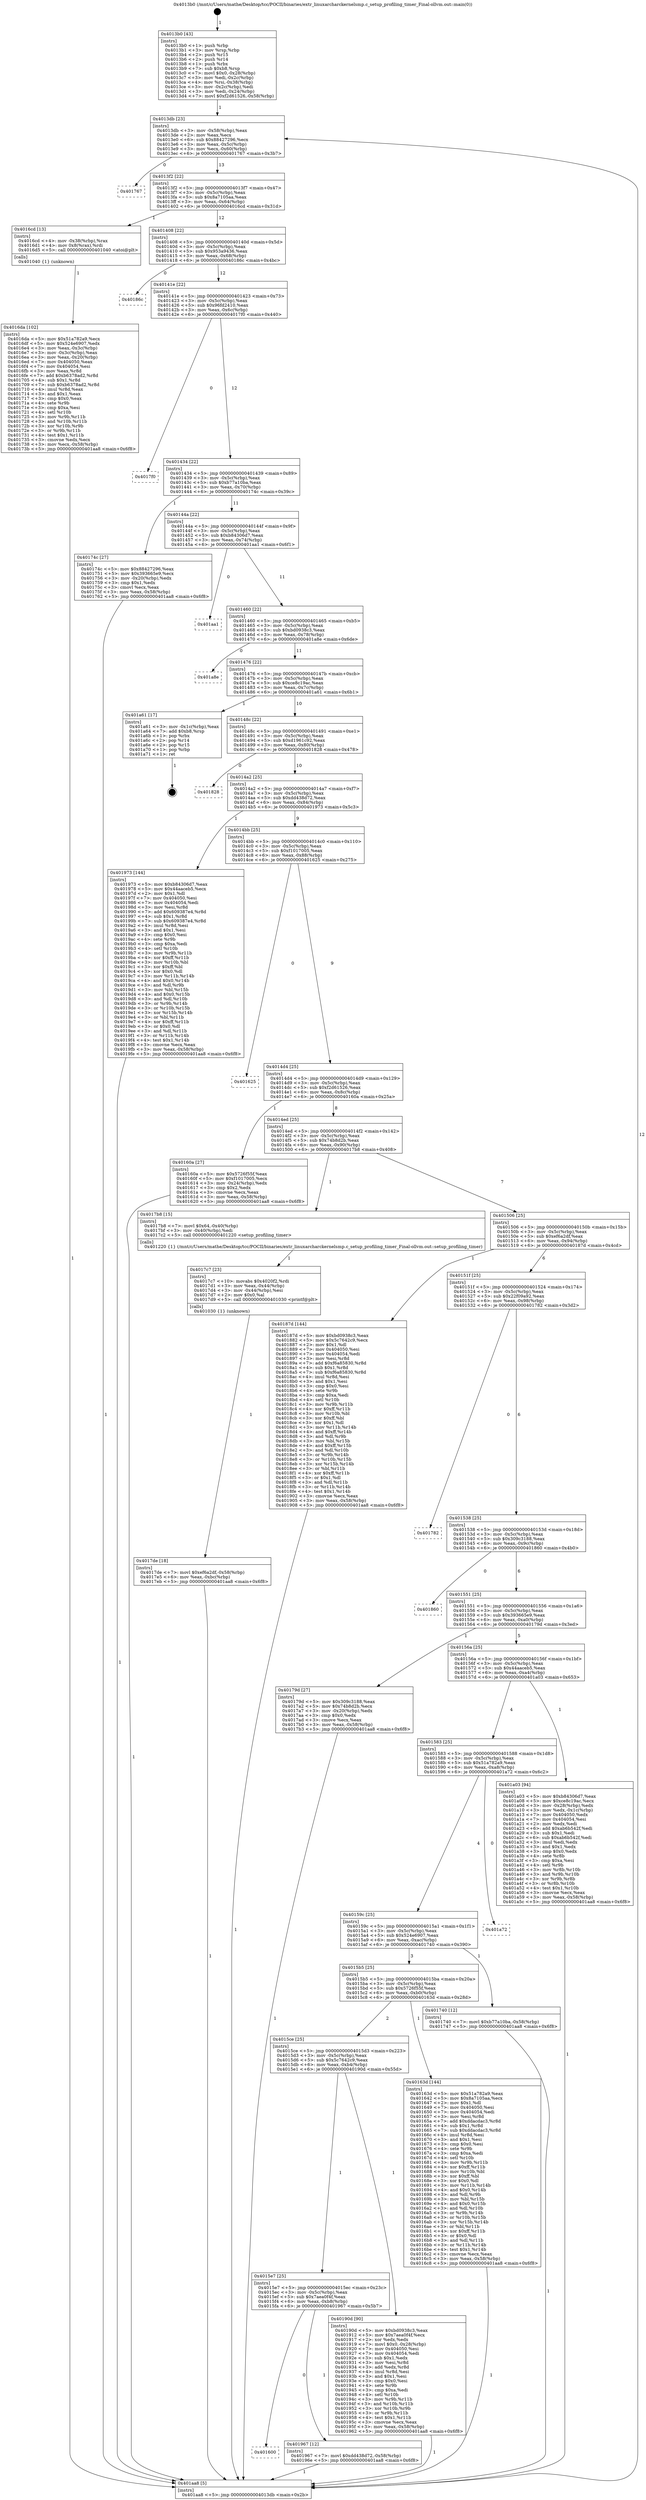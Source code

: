 digraph "0x4013b0" {
  label = "0x4013b0 (/mnt/c/Users/mathe/Desktop/tcc/POCII/binaries/extr_linuxarcharckernelsmp.c_setup_profiling_timer_Final-ollvm.out::main(0))"
  labelloc = "t"
  node[shape=record]

  Entry [label="",width=0.3,height=0.3,shape=circle,fillcolor=black,style=filled]
  "0x4013db" [label="{
     0x4013db [23]\l
     | [instrs]\l
     &nbsp;&nbsp;0x4013db \<+3\>: mov -0x58(%rbp),%eax\l
     &nbsp;&nbsp;0x4013de \<+2\>: mov %eax,%ecx\l
     &nbsp;&nbsp;0x4013e0 \<+6\>: sub $0x88427296,%ecx\l
     &nbsp;&nbsp;0x4013e6 \<+3\>: mov %eax,-0x5c(%rbp)\l
     &nbsp;&nbsp;0x4013e9 \<+3\>: mov %ecx,-0x60(%rbp)\l
     &nbsp;&nbsp;0x4013ec \<+6\>: je 0000000000401767 \<main+0x3b7\>\l
  }"]
  "0x401767" [label="{
     0x401767\l
  }", style=dashed]
  "0x4013f2" [label="{
     0x4013f2 [22]\l
     | [instrs]\l
     &nbsp;&nbsp;0x4013f2 \<+5\>: jmp 00000000004013f7 \<main+0x47\>\l
     &nbsp;&nbsp;0x4013f7 \<+3\>: mov -0x5c(%rbp),%eax\l
     &nbsp;&nbsp;0x4013fa \<+5\>: sub $0x8a7105aa,%eax\l
     &nbsp;&nbsp;0x4013ff \<+3\>: mov %eax,-0x64(%rbp)\l
     &nbsp;&nbsp;0x401402 \<+6\>: je 00000000004016cd \<main+0x31d\>\l
  }"]
  Exit [label="",width=0.3,height=0.3,shape=circle,fillcolor=black,style=filled,peripheries=2]
  "0x4016cd" [label="{
     0x4016cd [13]\l
     | [instrs]\l
     &nbsp;&nbsp;0x4016cd \<+4\>: mov -0x38(%rbp),%rax\l
     &nbsp;&nbsp;0x4016d1 \<+4\>: mov 0x8(%rax),%rdi\l
     &nbsp;&nbsp;0x4016d5 \<+5\>: call 0000000000401040 \<atoi@plt\>\l
     | [calls]\l
     &nbsp;&nbsp;0x401040 \{1\} (unknown)\l
  }"]
  "0x401408" [label="{
     0x401408 [22]\l
     | [instrs]\l
     &nbsp;&nbsp;0x401408 \<+5\>: jmp 000000000040140d \<main+0x5d\>\l
     &nbsp;&nbsp;0x40140d \<+3\>: mov -0x5c(%rbp),%eax\l
     &nbsp;&nbsp;0x401410 \<+5\>: sub $0x953a9436,%eax\l
     &nbsp;&nbsp;0x401415 \<+3\>: mov %eax,-0x68(%rbp)\l
     &nbsp;&nbsp;0x401418 \<+6\>: je 000000000040186c \<main+0x4bc\>\l
  }"]
  "0x401600" [label="{
     0x401600\l
  }", style=dashed]
  "0x40186c" [label="{
     0x40186c\l
  }", style=dashed]
  "0x40141e" [label="{
     0x40141e [22]\l
     | [instrs]\l
     &nbsp;&nbsp;0x40141e \<+5\>: jmp 0000000000401423 \<main+0x73\>\l
     &nbsp;&nbsp;0x401423 \<+3\>: mov -0x5c(%rbp),%eax\l
     &nbsp;&nbsp;0x401426 \<+5\>: sub $0x96fd2410,%eax\l
     &nbsp;&nbsp;0x40142b \<+3\>: mov %eax,-0x6c(%rbp)\l
     &nbsp;&nbsp;0x40142e \<+6\>: je 00000000004017f0 \<main+0x440\>\l
  }"]
  "0x401967" [label="{
     0x401967 [12]\l
     | [instrs]\l
     &nbsp;&nbsp;0x401967 \<+7\>: movl $0xdd438d72,-0x58(%rbp)\l
     &nbsp;&nbsp;0x40196e \<+5\>: jmp 0000000000401aa8 \<main+0x6f8\>\l
  }"]
  "0x4017f0" [label="{
     0x4017f0\l
  }", style=dashed]
  "0x401434" [label="{
     0x401434 [22]\l
     | [instrs]\l
     &nbsp;&nbsp;0x401434 \<+5\>: jmp 0000000000401439 \<main+0x89\>\l
     &nbsp;&nbsp;0x401439 \<+3\>: mov -0x5c(%rbp),%eax\l
     &nbsp;&nbsp;0x40143c \<+5\>: sub $0xb77a10ba,%eax\l
     &nbsp;&nbsp;0x401441 \<+3\>: mov %eax,-0x70(%rbp)\l
     &nbsp;&nbsp;0x401444 \<+6\>: je 000000000040174c \<main+0x39c\>\l
  }"]
  "0x4015e7" [label="{
     0x4015e7 [25]\l
     | [instrs]\l
     &nbsp;&nbsp;0x4015e7 \<+5\>: jmp 00000000004015ec \<main+0x23c\>\l
     &nbsp;&nbsp;0x4015ec \<+3\>: mov -0x5c(%rbp),%eax\l
     &nbsp;&nbsp;0x4015ef \<+5\>: sub $0x7aea0f4f,%eax\l
     &nbsp;&nbsp;0x4015f4 \<+6\>: mov %eax,-0xb8(%rbp)\l
     &nbsp;&nbsp;0x4015fa \<+6\>: je 0000000000401967 \<main+0x5b7\>\l
  }"]
  "0x40174c" [label="{
     0x40174c [27]\l
     | [instrs]\l
     &nbsp;&nbsp;0x40174c \<+5\>: mov $0x88427296,%eax\l
     &nbsp;&nbsp;0x401751 \<+5\>: mov $0x393665e9,%ecx\l
     &nbsp;&nbsp;0x401756 \<+3\>: mov -0x20(%rbp),%edx\l
     &nbsp;&nbsp;0x401759 \<+3\>: cmp $0x1,%edx\l
     &nbsp;&nbsp;0x40175c \<+3\>: cmovl %ecx,%eax\l
     &nbsp;&nbsp;0x40175f \<+3\>: mov %eax,-0x58(%rbp)\l
     &nbsp;&nbsp;0x401762 \<+5\>: jmp 0000000000401aa8 \<main+0x6f8\>\l
  }"]
  "0x40144a" [label="{
     0x40144a [22]\l
     | [instrs]\l
     &nbsp;&nbsp;0x40144a \<+5\>: jmp 000000000040144f \<main+0x9f\>\l
     &nbsp;&nbsp;0x40144f \<+3\>: mov -0x5c(%rbp),%eax\l
     &nbsp;&nbsp;0x401452 \<+5\>: sub $0xb84306d7,%eax\l
     &nbsp;&nbsp;0x401457 \<+3\>: mov %eax,-0x74(%rbp)\l
     &nbsp;&nbsp;0x40145a \<+6\>: je 0000000000401aa1 \<main+0x6f1\>\l
  }"]
  "0x40190d" [label="{
     0x40190d [90]\l
     | [instrs]\l
     &nbsp;&nbsp;0x40190d \<+5\>: mov $0xbd0938c3,%eax\l
     &nbsp;&nbsp;0x401912 \<+5\>: mov $0x7aea0f4f,%ecx\l
     &nbsp;&nbsp;0x401917 \<+2\>: xor %edx,%edx\l
     &nbsp;&nbsp;0x401919 \<+7\>: movl $0x0,-0x28(%rbp)\l
     &nbsp;&nbsp;0x401920 \<+7\>: mov 0x404050,%esi\l
     &nbsp;&nbsp;0x401927 \<+7\>: mov 0x404054,%edi\l
     &nbsp;&nbsp;0x40192e \<+3\>: sub $0x1,%edx\l
     &nbsp;&nbsp;0x401931 \<+3\>: mov %esi,%r8d\l
     &nbsp;&nbsp;0x401934 \<+3\>: add %edx,%r8d\l
     &nbsp;&nbsp;0x401937 \<+4\>: imul %r8d,%esi\l
     &nbsp;&nbsp;0x40193b \<+3\>: and $0x1,%esi\l
     &nbsp;&nbsp;0x40193e \<+3\>: cmp $0x0,%esi\l
     &nbsp;&nbsp;0x401941 \<+4\>: sete %r9b\l
     &nbsp;&nbsp;0x401945 \<+3\>: cmp $0xa,%edi\l
     &nbsp;&nbsp;0x401948 \<+4\>: setl %r10b\l
     &nbsp;&nbsp;0x40194c \<+3\>: mov %r9b,%r11b\l
     &nbsp;&nbsp;0x40194f \<+3\>: and %r10b,%r11b\l
     &nbsp;&nbsp;0x401952 \<+3\>: xor %r10b,%r9b\l
     &nbsp;&nbsp;0x401955 \<+3\>: or %r9b,%r11b\l
     &nbsp;&nbsp;0x401958 \<+4\>: test $0x1,%r11b\l
     &nbsp;&nbsp;0x40195c \<+3\>: cmovne %ecx,%eax\l
     &nbsp;&nbsp;0x40195f \<+3\>: mov %eax,-0x58(%rbp)\l
     &nbsp;&nbsp;0x401962 \<+5\>: jmp 0000000000401aa8 \<main+0x6f8\>\l
  }"]
  "0x401aa1" [label="{
     0x401aa1\l
  }", style=dashed]
  "0x401460" [label="{
     0x401460 [22]\l
     | [instrs]\l
     &nbsp;&nbsp;0x401460 \<+5\>: jmp 0000000000401465 \<main+0xb5\>\l
     &nbsp;&nbsp;0x401465 \<+3\>: mov -0x5c(%rbp),%eax\l
     &nbsp;&nbsp;0x401468 \<+5\>: sub $0xbd0938c3,%eax\l
     &nbsp;&nbsp;0x40146d \<+3\>: mov %eax,-0x78(%rbp)\l
     &nbsp;&nbsp;0x401470 \<+6\>: je 0000000000401a8e \<main+0x6de\>\l
  }"]
  "0x4017de" [label="{
     0x4017de [18]\l
     | [instrs]\l
     &nbsp;&nbsp;0x4017de \<+7\>: movl $0xef6a2df,-0x58(%rbp)\l
     &nbsp;&nbsp;0x4017e5 \<+6\>: mov %eax,-0xbc(%rbp)\l
     &nbsp;&nbsp;0x4017eb \<+5\>: jmp 0000000000401aa8 \<main+0x6f8\>\l
  }"]
  "0x401a8e" [label="{
     0x401a8e\l
  }", style=dashed]
  "0x401476" [label="{
     0x401476 [22]\l
     | [instrs]\l
     &nbsp;&nbsp;0x401476 \<+5\>: jmp 000000000040147b \<main+0xcb\>\l
     &nbsp;&nbsp;0x40147b \<+3\>: mov -0x5c(%rbp),%eax\l
     &nbsp;&nbsp;0x40147e \<+5\>: sub $0xce8c19ac,%eax\l
     &nbsp;&nbsp;0x401483 \<+3\>: mov %eax,-0x7c(%rbp)\l
     &nbsp;&nbsp;0x401486 \<+6\>: je 0000000000401a61 \<main+0x6b1\>\l
  }"]
  "0x4017c7" [label="{
     0x4017c7 [23]\l
     | [instrs]\l
     &nbsp;&nbsp;0x4017c7 \<+10\>: movabs $0x4020f2,%rdi\l
     &nbsp;&nbsp;0x4017d1 \<+3\>: mov %eax,-0x44(%rbp)\l
     &nbsp;&nbsp;0x4017d4 \<+3\>: mov -0x44(%rbp),%esi\l
     &nbsp;&nbsp;0x4017d7 \<+2\>: mov $0x0,%al\l
     &nbsp;&nbsp;0x4017d9 \<+5\>: call 0000000000401030 \<printf@plt\>\l
     | [calls]\l
     &nbsp;&nbsp;0x401030 \{1\} (unknown)\l
  }"]
  "0x401a61" [label="{
     0x401a61 [17]\l
     | [instrs]\l
     &nbsp;&nbsp;0x401a61 \<+3\>: mov -0x1c(%rbp),%eax\l
     &nbsp;&nbsp;0x401a64 \<+7\>: add $0xb8,%rsp\l
     &nbsp;&nbsp;0x401a6b \<+1\>: pop %rbx\l
     &nbsp;&nbsp;0x401a6c \<+2\>: pop %r14\l
     &nbsp;&nbsp;0x401a6e \<+2\>: pop %r15\l
     &nbsp;&nbsp;0x401a70 \<+1\>: pop %rbp\l
     &nbsp;&nbsp;0x401a71 \<+1\>: ret\l
  }"]
  "0x40148c" [label="{
     0x40148c [22]\l
     | [instrs]\l
     &nbsp;&nbsp;0x40148c \<+5\>: jmp 0000000000401491 \<main+0xe1\>\l
     &nbsp;&nbsp;0x401491 \<+3\>: mov -0x5c(%rbp),%eax\l
     &nbsp;&nbsp;0x401494 \<+5\>: sub $0xd1961c92,%eax\l
     &nbsp;&nbsp;0x401499 \<+3\>: mov %eax,-0x80(%rbp)\l
     &nbsp;&nbsp;0x40149c \<+6\>: je 0000000000401828 \<main+0x478\>\l
  }"]
  "0x4016da" [label="{
     0x4016da [102]\l
     | [instrs]\l
     &nbsp;&nbsp;0x4016da \<+5\>: mov $0x51a782a9,%ecx\l
     &nbsp;&nbsp;0x4016df \<+5\>: mov $0x524e6907,%edx\l
     &nbsp;&nbsp;0x4016e4 \<+3\>: mov %eax,-0x3c(%rbp)\l
     &nbsp;&nbsp;0x4016e7 \<+3\>: mov -0x3c(%rbp),%eax\l
     &nbsp;&nbsp;0x4016ea \<+3\>: mov %eax,-0x20(%rbp)\l
     &nbsp;&nbsp;0x4016ed \<+7\>: mov 0x404050,%eax\l
     &nbsp;&nbsp;0x4016f4 \<+7\>: mov 0x404054,%esi\l
     &nbsp;&nbsp;0x4016fb \<+3\>: mov %eax,%r8d\l
     &nbsp;&nbsp;0x4016fe \<+7\>: add $0xb6378ad2,%r8d\l
     &nbsp;&nbsp;0x401705 \<+4\>: sub $0x1,%r8d\l
     &nbsp;&nbsp;0x401709 \<+7\>: sub $0xb6378ad2,%r8d\l
     &nbsp;&nbsp;0x401710 \<+4\>: imul %r8d,%eax\l
     &nbsp;&nbsp;0x401714 \<+3\>: and $0x1,%eax\l
     &nbsp;&nbsp;0x401717 \<+3\>: cmp $0x0,%eax\l
     &nbsp;&nbsp;0x40171a \<+4\>: sete %r9b\l
     &nbsp;&nbsp;0x40171e \<+3\>: cmp $0xa,%esi\l
     &nbsp;&nbsp;0x401721 \<+4\>: setl %r10b\l
     &nbsp;&nbsp;0x401725 \<+3\>: mov %r9b,%r11b\l
     &nbsp;&nbsp;0x401728 \<+3\>: and %r10b,%r11b\l
     &nbsp;&nbsp;0x40172b \<+3\>: xor %r10b,%r9b\l
     &nbsp;&nbsp;0x40172e \<+3\>: or %r9b,%r11b\l
     &nbsp;&nbsp;0x401731 \<+4\>: test $0x1,%r11b\l
     &nbsp;&nbsp;0x401735 \<+3\>: cmovne %edx,%ecx\l
     &nbsp;&nbsp;0x401738 \<+3\>: mov %ecx,-0x58(%rbp)\l
     &nbsp;&nbsp;0x40173b \<+5\>: jmp 0000000000401aa8 \<main+0x6f8\>\l
  }"]
  "0x401828" [label="{
     0x401828\l
  }", style=dashed]
  "0x4014a2" [label="{
     0x4014a2 [25]\l
     | [instrs]\l
     &nbsp;&nbsp;0x4014a2 \<+5\>: jmp 00000000004014a7 \<main+0xf7\>\l
     &nbsp;&nbsp;0x4014a7 \<+3\>: mov -0x5c(%rbp),%eax\l
     &nbsp;&nbsp;0x4014aa \<+5\>: sub $0xdd438d72,%eax\l
     &nbsp;&nbsp;0x4014af \<+6\>: mov %eax,-0x84(%rbp)\l
     &nbsp;&nbsp;0x4014b5 \<+6\>: je 0000000000401973 \<main+0x5c3\>\l
  }"]
  "0x4015ce" [label="{
     0x4015ce [25]\l
     | [instrs]\l
     &nbsp;&nbsp;0x4015ce \<+5\>: jmp 00000000004015d3 \<main+0x223\>\l
     &nbsp;&nbsp;0x4015d3 \<+3\>: mov -0x5c(%rbp),%eax\l
     &nbsp;&nbsp;0x4015d6 \<+5\>: sub $0x5c7642c9,%eax\l
     &nbsp;&nbsp;0x4015db \<+6\>: mov %eax,-0xb4(%rbp)\l
     &nbsp;&nbsp;0x4015e1 \<+6\>: je 000000000040190d \<main+0x55d\>\l
  }"]
  "0x401973" [label="{
     0x401973 [144]\l
     | [instrs]\l
     &nbsp;&nbsp;0x401973 \<+5\>: mov $0xb84306d7,%eax\l
     &nbsp;&nbsp;0x401978 \<+5\>: mov $0x44aaceb5,%ecx\l
     &nbsp;&nbsp;0x40197d \<+2\>: mov $0x1,%dl\l
     &nbsp;&nbsp;0x40197f \<+7\>: mov 0x404050,%esi\l
     &nbsp;&nbsp;0x401986 \<+7\>: mov 0x404054,%edi\l
     &nbsp;&nbsp;0x40198d \<+3\>: mov %esi,%r8d\l
     &nbsp;&nbsp;0x401990 \<+7\>: add $0x609387e4,%r8d\l
     &nbsp;&nbsp;0x401997 \<+4\>: sub $0x1,%r8d\l
     &nbsp;&nbsp;0x40199b \<+7\>: sub $0x609387e4,%r8d\l
     &nbsp;&nbsp;0x4019a2 \<+4\>: imul %r8d,%esi\l
     &nbsp;&nbsp;0x4019a6 \<+3\>: and $0x1,%esi\l
     &nbsp;&nbsp;0x4019a9 \<+3\>: cmp $0x0,%esi\l
     &nbsp;&nbsp;0x4019ac \<+4\>: sete %r9b\l
     &nbsp;&nbsp;0x4019b0 \<+3\>: cmp $0xa,%edi\l
     &nbsp;&nbsp;0x4019b3 \<+4\>: setl %r10b\l
     &nbsp;&nbsp;0x4019b7 \<+3\>: mov %r9b,%r11b\l
     &nbsp;&nbsp;0x4019ba \<+4\>: xor $0xff,%r11b\l
     &nbsp;&nbsp;0x4019be \<+3\>: mov %r10b,%bl\l
     &nbsp;&nbsp;0x4019c1 \<+3\>: xor $0xff,%bl\l
     &nbsp;&nbsp;0x4019c4 \<+3\>: xor $0x0,%dl\l
     &nbsp;&nbsp;0x4019c7 \<+3\>: mov %r11b,%r14b\l
     &nbsp;&nbsp;0x4019ca \<+4\>: and $0x0,%r14b\l
     &nbsp;&nbsp;0x4019ce \<+3\>: and %dl,%r9b\l
     &nbsp;&nbsp;0x4019d1 \<+3\>: mov %bl,%r15b\l
     &nbsp;&nbsp;0x4019d4 \<+4\>: and $0x0,%r15b\l
     &nbsp;&nbsp;0x4019d8 \<+3\>: and %dl,%r10b\l
     &nbsp;&nbsp;0x4019db \<+3\>: or %r9b,%r14b\l
     &nbsp;&nbsp;0x4019de \<+3\>: or %r10b,%r15b\l
     &nbsp;&nbsp;0x4019e1 \<+3\>: xor %r15b,%r14b\l
     &nbsp;&nbsp;0x4019e4 \<+3\>: or %bl,%r11b\l
     &nbsp;&nbsp;0x4019e7 \<+4\>: xor $0xff,%r11b\l
     &nbsp;&nbsp;0x4019eb \<+3\>: or $0x0,%dl\l
     &nbsp;&nbsp;0x4019ee \<+3\>: and %dl,%r11b\l
     &nbsp;&nbsp;0x4019f1 \<+3\>: or %r11b,%r14b\l
     &nbsp;&nbsp;0x4019f4 \<+4\>: test $0x1,%r14b\l
     &nbsp;&nbsp;0x4019f8 \<+3\>: cmovne %ecx,%eax\l
     &nbsp;&nbsp;0x4019fb \<+3\>: mov %eax,-0x58(%rbp)\l
     &nbsp;&nbsp;0x4019fe \<+5\>: jmp 0000000000401aa8 \<main+0x6f8\>\l
  }"]
  "0x4014bb" [label="{
     0x4014bb [25]\l
     | [instrs]\l
     &nbsp;&nbsp;0x4014bb \<+5\>: jmp 00000000004014c0 \<main+0x110\>\l
     &nbsp;&nbsp;0x4014c0 \<+3\>: mov -0x5c(%rbp),%eax\l
     &nbsp;&nbsp;0x4014c3 \<+5\>: sub $0xf1017005,%eax\l
     &nbsp;&nbsp;0x4014c8 \<+6\>: mov %eax,-0x88(%rbp)\l
     &nbsp;&nbsp;0x4014ce \<+6\>: je 0000000000401625 \<main+0x275\>\l
  }"]
  "0x40163d" [label="{
     0x40163d [144]\l
     | [instrs]\l
     &nbsp;&nbsp;0x40163d \<+5\>: mov $0x51a782a9,%eax\l
     &nbsp;&nbsp;0x401642 \<+5\>: mov $0x8a7105aa,%ecx\l
     &nbsp;&nbsp;0x401647 \<+2\>: mov $0x1,%dl\l
     &nbsp;&nbsp;0x401649 \<+7\>: mov 0x404050,%esi\l
     &nbsp;&nbsp;0x401650 \<+7\>: mov 0x404054,%edi\l
     &nbsp;&nbsp;0x401657 \<+3\>: mov %esi,%r8d\l
     &nbsp;&nbsp;0x40165a \<+7\>: add $0xddacdac3,%r8d\l
     &nbsp;&nbsp;0x401661 \<+4\>: sub $0x1,%r8d\l
     &nbsp;&nbsp;0x401665 \<+7\>: sub $0xddacdac3,%r8d\l
     &nbsp;&nbsp;0x40166c \<+4\>: imul %r8d,%esi\l
     &nbsp;&nbsp;0x401670 \<+3\>: and $0x1,%esi\l
     &nbsp;&nbsp;0x401673 \<+3\>: cmp $0x0,%esi\l
     &nbsp;&nbsp;0x401676 \<+4\>: sete %r9b\l
     &nbsp;&nbsp;0x40167a \<+3\>: cmp $0xa,%edi\l
     &nbsp;&nbsp;0x40167d \<+4\>: setl %r10b\l
     &nbsp;&nbsp;0x401681 \<+3\>: mov %r9b,%r11b\l
     &nbsp;&nbsp;0x401684 \<+4\>: xor $0xff,%r11b\l
     &nbsp;&nbsp;0x401688 \<+3\>: mov %r10b,%bl\l
     &nbsp;&nbsp;0x40168b \<+3\>: xor $0xff,%bl\l
     &nbsp;&nbsp;0x40168e \<+3\>: xor $0x0,%dl\l
     &nbsp;&nbsp;0x401691 \<+3\>: mov %r11b,%r14b\l
     &nbsp;&nbsp;0x401694 \<+4\>: and $0x0,%r14b\l
     &nbsp;&nbsp;0x401698 \<+3\>: and %dl,%r9b\l
     &nbsp;&nbsp;0x40169b \<+3\>: mov %bl,%r15b\l
     &nbsp;&nbsp;0x40169e \<+4\>: and $0x0,%r15b\l
     &nbsp;&nbsp;0x4016a2 \<+3\>: and %dl,%r10b\l
     &nbsp;&nbsp;0x4016a5 \<+3\>: or %r9b,%r14b\l
     &nbsp;&nbsp;0x4016a8 \<+3\>: or %r10b,%r15b\l
     &nbsp;&nbsp;0x4016ab \<+3\>: xor %r15b,%r14b\l
     &nbsp;&nbsp;0x4016ae \<+3\>: or %bl,%r11b\l
     &nbsp;&nbsp;0x4016b1 \<+4\>: xor $0xff,%r11b\l
     &nbsp;&nbsp;0x4016b5 \<+3\>: or $0x0,%dl\l
     &nbsp;&nbsp;0x4016b8 \<+3\>: and %dl,%r11b\l
     &nbsp;&nbsp;0x4016bb \<+3\>: or %r11b,%r14b\l
     &nbsp;&nbsp;0x4016be \<+4\>: test $0x1,%r14b\l
     &nbsp;&nbsp;0x4016c2 \<+3\>: cmovne %ecx,%eax\l
     &nbsp;&nbsp;0x4016c5 \<+3\>: mov %eax,-0x58(%rbp)\l
     &nbsp;&nbsp;0x4016c8 \<+5\>: jmp 0000000000401aa8 \<main+0x6f8\>\l
  }"]
  "0x401625" [label="{
     0x401625\l
  }", style=dashed]
  "0x4014d4" [label="{
     0x4014d4 [25]\l
     | [instrs]\l
     &nbsp;&nbsp;0x4014d4 \<+5\>: jmp 00000000004014d9 \<main+0x129\>\l
     &nbsp;&nbsp;0x4014d9 \<+3\>: mov -0x5c(%rbp),%eax\l
     &nbsp;&nbsp;0x4014dc \<+5\>: sub $0xf2d61526,%eax\l
     &nbsp;&nbsp;0x4014e1 \<+6\>: mov %eax,-0x8c(%rbp)\l
     &nbsp;&nbsp;0x4014e7 \<+6\>: je 000000000040160a \<main+0x25a\>\l
  }"]
  "0x4015b5" [label="{
     0x4015b5 [25]\l
     | [instrs]\l
     &nbsp;&nbsp;0x4015b5 \<+5\>: jmp 00000000004015ba \<main+0x20a\>\l
     &nbsp;&nbsp;0x4015ba \<+3\>: mov -0x5c(%rbp),%eax\l
     &nbsp;&nbsp;0x4015bd \<+5\>: sub $0x5726f55f,%eax\l
     &nbsp;&nbsp;0x4015c2 \<+6\>: mov %eax,-0xb0(%rbp)\l
     &nbsp;&nbsp;0x4015c8 \<+6\>: je 000000000040163d \<main+0x28d\>\l
  }"]
  "0x40160a" [label="{
     0x40160a [27]\l
     | [instrs]\l
     &nbsp;&nbsp;0x40160a \<+5\>: mov $0x5726f55f,%eax\l
     &nbsp;&nbsp;0x40160f \<+5\>: mov $0xf1017005,%ecx\l
     &nbsp;&nbsp;0x401614 \<+3\>: mov -0x24(%rbp),%edx\l
     &nbsp;&nbsp;0x401617 \<+3\>: cmp $0x2,%edx\l
     &nbsp;&nbsp;0x40161a \<+3\>: cmovne %ecx,%eax\l
     &nbsp;&nbsp;0x40161d \<+3\>: mov %eax,-0x58(%rbp)\l
     &nbsp;&nbsp;0x401620 \<+5\>: jmp 0000000000401aa8 \<main+0x6f8\>\l
  }"]
  "0x4014ed" [label="{
     0x4014ed [25]\l
     | [instrs]\l
     &nbsp;&nbsp;0x4014ed \<+5\>: jmp 00000000004014f2 \<main+0x142\>\l
     &nbsp;&nbsp;0x4014f2 \<+3\>: mov -0x5c(%rbp),%eax\l
     &nbsp;&nbsp;0x4014f5 \<+5\>: sub $0x74b8d2b,%eax\l
     &nbsp;&nbsp;0x4014fa \<+6\>: mov %eax,-0x90(%rbp)\l
     &nbsp;&nbsp;0x401500 \<+6\>: je 00000000004017b8 \<main+0x408\>\l
  }"]
  "0x401aa8" [label="{
     0x401aa8 [5]\l
     | [instrs]\l
     &nbsp;&nbsp;0x401aa8 \<+5\>: jmp 00000000004013db \<main+0x2b\>\l
  }"]
  "0x4013b0" [label="{
     0x4013b0 [43]\l
     | [instrs]\l
     &nbsp;&nbsp;0x4013b0 \<+1\>: push %rbp\l
     &nbsp;&nbsp;0x4013b1 \<+3\>: mov %rsp,%rbp\l
     &nbsp;&nbsp;0x4013b4 \<+2\>: push %r15\l
     &nbsp;&nbsp;0x4013b6 \<+2\>: push %r14\l
     &nbsp;&nbsp;0x4013b8 \<+1\>: push %rbx\l
     &nbsp;&nbsp;0x4013b9 \<+7\>: sub $0xb8,%rsp\l
     &nbsp;&nbsp;0x4013c0 \<+7\>: movl $0x0,-0x28(%rbp)\l
     &nbsp;&nbsp;0x4013c7 \<+3\>: mov %edi,-0x2c(%rbp)\l
     &nbsp;&nbsp;0x4013ca \<+4\>: mov %rsi,-0x38(%rbp)\l
     &nbsp;&nbsp;0x4013ce \<+3\>: mov -0x2c(%rbp),%edi\l
     &nbsp;&nbsp;0x4013d1 \<+3\>: mov %edi,-0x24(%rbp)\l
     &nbsp;&nbsp;0x4013d4 \<+7\>: movl $0xf2d61526,-0x58(%rbp)\l
  }"]
  "0x401740" [label="{
     0x401740 [12]\l
     | [instrs]\l
     &nbsp;&nbsp;0x401740 \<+7\>: movl $0xb77a10ba,-0x58(%rbp)\l
     &nbsp;&nbsp;0x401747 \<+5\>: jmp 0000000000401aa8 \<main+0x6f8\>\l
  }"]
  "0x4017b8" [label="{
     0x4017b8 [15]\l
     | [instrs]\l
     &nbsp;&nbsp;0x4017b8 \<+7\>: movl $0x64,-0x40(%rbp)\l
     &nbsp;&nbsp;0x4017bf \<+3\>: mov -0x40(%rbp),%edi\l
     &nbsp;&nbsp;0x4017c2 \<+5\>: call 0000000000401220 \<setup_profiling_timer\>\l
     | [calls]\l
     &nbsp;&nbsp;0x401220 \{1\} (/mnt/c/Users/mathe/Desktop/tcc/POCII/binaries/extr_linuxarcharckernelsmp.c_setup_profiling_timer_Final-ollvm.out::setup_profiling_timer)\l
  }"]
  "0x401506" [label="{
     0x401506 [25]\l
     | [instrs]\l
     &nbsp;&nbsp;0x401506 \<+5\>: jmp 000000000040150b \<main+0x15b\>\l
     &nbsp;&nbsp;0x40150b \<+3\>: mov -0x5c(%rbp),%eax\l
     &nbsp;&nbsp;0x40150e \<+5\>: sub $0xef6a2df,%eax\l
     &nbsp;&nbsp;0x401513 \<+6\>: mov %eax,-0x94(%rbp)\l
     &nbsp;&nbsp;0x401519 \<+6\>: je 000000000040187d \<main+0x4cd\>\l
  }"]
  "0x40159c" [label="{
     0x40159c [25]\l
     | [instrs]\l
     &nbsp;&nbsp;0x40159c \<+5\>: jmp 00000000004015a1 \<main+0x1f1\>\l
     &nbsp;&nbsp;0x4015a1 \<+3\>: mov -0x5c(%rbp),%eax\l
     &nbsp;&nbsp;0x4015a4 \<+5\>: sub $0x524e6907,%eax\l
     &nbsp;&nbsp;0x4015a9 \<+6\>: mov %eax,-0xac(%rbp)\l
     &nbsp;&nbsp;0x4015af \<+6\>: je 0000000000401740 \<main+0x390\>\l
  }"]
  "0x40187d" [label="{
     0x40187d [144]\l
     | [instrs]\l
     &nbsp;&nbsp;0x40187d \<+5\>: mov $0xbd0938c3,%eax\l
     &nbsp;&nbsp;0x401882 \<+5\>: mov $0x5c7642c9,%ecx\l
     &nbsp;&nbsp;0x401887 \<+2\>: mov $0x1,%dl\l
     &nbsp;&nbsp;0x401889 \<+7\>: mov 0x404050,%esi\l
     &nbsp;&nbsp;0x401890 \<+7\>: mov 0x404054,%edi\l
     &nbsp;&nbsp;0x401897 \<+3\>: mov %esi,%r8d\l
     &nbsp;&nbsp;0x40189a \<+7\>: add $0xf6a85830,%r8d\l
     &nbsp;&nbsp;0x4018a1 \<+4\>: sub $0x1,%r8d\l
     &nbsp;&nbsp;0x4018a5 \<+7\>: sub $0xf6a85830,%r8d\l
     &nbsp;&nbsp;0x4018ac \<+4\>: imul %r8d,%esi\l
     &nbsp;&nbsp;0x4018b0 \<+3\>: and $0x1,%esi\l
     &nbsp;&nbsp;0x4018b3 \<+3\>: cmp $0x0,%esi\l
     &nbsp;&nbsp;0x4018b6 \<+4\>: sete %r9b\l
     &nbsp;&nbsp;0x4018ba \<+3\>: cmp $0xa,%edi\l
     &nbsp;&nbsp;0x4018bd \<+4\>: setl %r10b\l
     &nbsp;&nbsp;0x4018c1 \<+3\>: mov %r9b,%r11b\l
     &nbsp;&nbsp;0x4018c4 \<+4\>: xor $0xff,%r11b\l
     &nbsp;&nbsp;0x4018c8 \<+3\>: mov %r10b,%bl\l
     &nbsp;&nbsp;0x4018cb \<+3\>: xor $0xff,%bl\l
     &nbsp;&nbsp;0x4018ce \<+3\>: xor $0x1,%dl\l
     &nbsp;&nbsp;0x4018d1 \<+3\>: mov %r11b,%r14b\l
     &nbsp;&nbsp;0x4018d4 \<+4\>: and $0xff,%r14b\l
     &nbsp;&nbsp;0x4018d8 \<+3\>: and %dl,%r9b\l
     &nbsp;&nbsp;0x4018db \<+3\>: mov %bl,%r15b\l
     &nbsp;&nbsp;0x4018de \<+4\>: and $0xff,%r15b\l
     &nbsp;&nbsp;0x4018e2 \<+3\>: and %dl,%r10b\l
     &nbsp;&nbsp;0x4018e5 \<+3\>: or %r9b,%r14b\l
     &nbsp;&nbsp;0x4018e8 \<+3\>: or %r10b,%r15b\l
     &nbsp;&nbsp;0x4018eb \<+3\>: xor %r15b,%r14b\l
     &nbsp;&nbsp;0x4018ee \<+3\>: or %bl,%r11b\l
     &nbsp;&nbsp;0x4018f1 \<+4\>: xor $0xff,%r11b\l
     &nbsp;&nbsp;0x4018f5 \<+3\>: or $0x1,%dl\l
     &nbsp;&nbsp;0x4018f8 \<+3\>: and %dl,%r11b\l
     &nbsp;&nbsp;0x4018fb \<+3\>: or %r11b,%r14b\l
     &nbsp;&nbsp;0x4018fe \<+4\>: test $0x1,%r14b\l
     &nbsp;&nbsp;0x401902 \<+3\>: cmovne %ecx,%eax\l
     &nbsp;&nbsp;0x401905 \<+3\>: mov %eax,-0x58(%rbp)\l
     &nbsp;&nbsp;0x401908 \<+5\>: jmp 0000000000401aa8 \<main+0x6f8\>\l
  }"]
  "0x40151f" [label="{
     0x40151f [25]\l
     | [instrs]\l
     &nbsp;&nbsp;0x40151f \<+5\>: jmp 0000000000401524 \<main+0x174\>\l
     &nbsp;&nbsp;0x401524 \<+3\>: mov -0x5c(%rbp),%eax\l
     &nbsp;&nbsp;0x401527 \<+5\>: sub $0x22f09a92,%eax\l
     &nbsp;&nbsp;0x40152c \<+6\>: mov %eax,-0x98(%rbp)\l
     &nbsp;&nbsp;0x401532 \<+6\>: je 0000000000401782 \<main+0x3d2\>\l
  }"]
  "0x401a72" [label="{
     0x401a72\l
  }", style=dashed]
  "0x401782" [label="{
     0x401782\l
  }", style=dashed]
  "0x401538" [label="{
     0x401538 [25]\l
     | [instrs]\l
     &nbsp;&nbsp;0x401538 \<+5\>: jmp 000000000040153d \<main+0x18d\>\l
     &nbsp;&nbsp;0x40153d \<+3\>: mov -0x5c(%rbp),%eax\l
     &nbsp;&nbsp;0x401540 \<+5\>: sub $0x309c3188,%eax\l
     &nbsp;&nbsp;0x401545 \<+6\>: mov %eax,-0x9c(%rbp)\l
     &nbsp;&nbsp;0x40154b \<+6\>: je 0000000000401860 \<main+0x4b0\>\l
  }"]
  "0x401583" [label="{
     0x401583 [25]\l
     | [instrs]\l
     &nbsp;&nbsp;0x401583 \<+5\>: jmp 0000000000401588 \<main+0x1d8\>\l
     &nbsp;&nbsp;0x401588 \<+3\>: mov -0x5c(%rbp),%eax\l
     &nbsp;&nbsp;0x40158b \<+5\>: sub $0x51a782a9,%eax\l
     &nbsp;&nbsp;0x401590 \<+6\>: mov %eax,-0xa8(%rbp)\l
     &nbsp;&nbsp;0x401596 \<+6\>: je 0000000000401a72 \<main+0x6c2\>\l
  }"]
  "0x401860" [label="{
     0x401860\l
  }", style=dashed]
  "0x401551" [label="{
     0x401551 [25]\l
     | [instrs]\l
     &nbsp;&nbsp;0x401551 \<+5\>: jmp 0000000000401556 \<main+0x1a6\>\l
     &nbsp;&nbsp;0x401556 \<+3\>: mov -0x5c(%rbp),%eax\l
     &nbsp;&nbsp;0x401559 \<+5\>: sub $0x393665e9,%eax\l
     &nbsp;&nbsp;0x40155e \<+6\>: mov %eax,-0xa0(%rbp)\l
     &nbsp;&nbsp;0x401564 \<+6\>: je 000000000040179d \<main+0x3ed\>\l
  }"]
  "0x401a03" [label="{
     0x401a03 [94]\l
     | [instrs]\l
     &nbsp;&nbsp;0x401a03 \<+5\>: mov $0xb84306d7,%eax\l
     &nbsp;&nbsp;0x401a08 \<+5\>: mov $0xce8c19ac,%ecx\l
     &nbsp;&nbsp;0x401a0d \<+3\>: mov -0x28(%rbp),%edx\l
     &nbsp;&nbsp;0x401a10 \<+3\>: mov %edx,-0x1c(%rbp)\l
     &nbsp;&nbsp;0x401a13 \<+7\>: mov 0x404050,%edx\l
     &nbsp;&nbsp;0x401a1a \<+7\>: mov 0x404054,%esi\l
     &nbsp;&nbsp;0x401a21 \<+2\>: mov %edx,%edi\l
     &nbsp;&nbsp;0x401a23 \<+6\>: add $0xab6b542f,%edi\l
     &nbsp;&nbsp;0x401a29 \<+3\>: sub $0x1,%edi\l
     &nbsp;&nbsp;0x401a2c \<+6\>: sub $0xab6b542f,%edi\l
     &nbsp;&nbsp;0x401a32 \<+3\>: imul %edi,%edx\l
     &nbsp;&nbsp;0x401a35 \<+3\>: and $0x1,%edx\l
     &nbsp;&nbsp;0x401a38 \<+3\>: cmp $0x0,%edx\l
     &nbsp;&nbsp;0x401a3b \<+4\>: sete %r8b\l
     &nbsp;&nbsp;0x401a3f \<+3\>: cmp $0xa,%esi\l
     &nbsp;&nbsp;0x401a42 \<+4\>: setl %r9b\l
     &nbsp;&nbsp;0x401a46 \<+3\>: mov %r8b,%r10b\l
     &nbsp;&nbsp;0x401a49 \<+3\>: and %r9b,%r10b\l
     &nbsp;&nbsp;0x401a4c \<+3\>: xor %r9b,%r8b\l
     &nbsp;&nbsp;0x401a4f \<+3\>: or %r8b,%r10b\l
     &nbsp;&nbsp;0x401a52 \<+4\>: test $0x1,%r10b\l
     &nbsp;&nbsp;0x401a56 \<+3\>: cmovne %ecx,%eax\l
     &nbsp;&nbsp;0x401a59 \<+3\>: mov %eax,-0x58(%rbp)\l
     &nbsp;&nbsp;0x401a5c \<+5\>: jmp 0000000000401aa8 \<main+0x6f8\>\l
  }"]
  "0x40179d" [label="{
     0x40179d [27]\l
     | [instrs]\l
     &nbsp;&nbsp;0x40179d \<+5\>: mov $0x309c3188,%eax\l
     &nbsp;&nbsp;0x4017a2 \<+5\>: mov $0x74b8d2b,%ecx\l
     &nbsp;&nbsp;0x4017a7 \<+3\>: mov -0x20(%rbp),%edx\l
     &nbsp;&nbsp;0x4017aa \<+3\>: cmp $0x0,%edx\l
     &nbsp;&nbsp;0x4017ad \<+3\>: cmove %ecx,%eax\l
     &nbsp;&nbsp;0x4017b0 \<+3\>: mov %eax,-0x58(%rbp)\l
     &nbsp;&nbsp;0x4017b3 \<+5\>: jmp 0000000000401aa8 \<main+0x6f8\>\l
  }"]
  "0x40156a" [label="{
     0x40156a [25]\l
     | [instrs]\l
     &nbsp;&nbsp;0x40156a \<+5\>: jmp 000000000040156f \<main+0x1bf\>\l
     &nbsp;&nbsp;0x40156f \<+3\>: mov -0x5c(%rbp),%eax\l
     &nbsp;&nbsp;0x401572 \<+5\>: sub $0x44aaceb5,%eax\l
     &nbsp;&nbsp;0x401577 \<+6\>: mov %eax,-0xa4(%rbp)\l
     &nbsp;&nbsp;0x40157d \<+6\>: je 0000000000401a03 \<main+0x653\>\l
  }"]
  Entry -> "0x4013b0" [label=" 1"]
  "0x4013db" -> "0x401767" [label=" 0"]
  "0x4013db" -> "0x4013f2" [label=" 13"]
  "0x401a61" -> Exit [label=" 1"]
  "0x4013f2" -> "0x4016cd" [label=" 1"]
  "0x4013f2" -> "0x401408" [label=" 12"]
  "0x401a03" -> "0x401aa8" [label=" 1"]
  "0x401408" -> "0x40186c" [label=" 0"]
  "0x401408" -> "0x40141e" [label=" 12"]
  "0x401973" -> "0x401aa8" [label=" 1"]
  "0x40141e" -> "0x4017f0" [label=" 0"]
  "0x40141e" -> "0x401434" [label=" 12"]
  "0x401967" -> "0x401aa8" [label=" 1"]
  "0x401434" -> "0x40174c" [label=" 1"]
  "0x401434" -> "0x40144a" [label=" 11"]
  "0x4015e7" -> "0x401967" [label=" 1"]
  "0x40144a" -> "0x401aa1" [label=" 0"]
  "0x40144a" -> "0x401460" [label=" 11"]
  "0x4015e7" -> "0x401600" [label=" 0"]
  "0x401460" -> "0x401a8e" [label=" 0"]
  "0x401460" -> "0x401476" [label=" 11"]
  "0x4015ce" -> "0x4015e7" [label=" 1"]
  "0x401476" -> "0x401a61" [label=" 1"]
  "0x401476" -> "0x40148c" [label=" 10"]
  "0x4015ce" -> "0x40190d" [label=" 1"]
  "0x40148c" -> "0x401828" [label=" 0"]
  "0x40148c" -> "0x4014a2" [label=" 10"]
  "0x40190d" -> "0x401aa8" [label=" 1"]
  "0x4014a2" -> "0x401973" [label=" 1"]
  "0x4014a2" -> "0x4014bb" [label=" 9"]
  "0x40187d" -> "0x401aa8" [label=" 1"]
  "0x4014bb" -> "0x401625" [label=" 0"]
  "0x4014bb" -> "0x4014d4" [label=" 9"]
  "0x4017de" -> "0x401aa8" [label=" 1"]
  "0x4014d4" -> "0x40160a" [label=" 1"]
  "0x4014d4" -> "0x4014ed" [label=" 8"]
  "0x40160a" -> "0x401aa8" [label=" 1"]
  "0x4013b0" -> "0x4013db" [label=" 1"]
  "0x401aa8" -> "0x4013db" [label=" 12"]
  "0x4017b8" -> "0x4017c7" [label=" 1"]
  "0x4014ed" -> "0x4017b8" [label=" 1"]
  "0x4014ed" -> "0x401506" [label=" 7"]
  "0x40179d" -> "0x401aa8" [label=" 1"]
  "0x401506" -> "0x40187d" [label=" 1"]
  "0x401506" -> "0x40151f" [label=" 6"]
  "0x401740" -> "0x401aa8" [label=" 1"]
  "0x40151f" -> "0x401782" [label=" 0"]
  "0x40151f" -> "0x401538" [label=" 6"]
  "0x4016da" -> "0x401aa8" [label=" 1"]
  "0x401538" -> "0x401860" [label=" 0"]
  "0x401538" -> "0x401551" [label=" 6"]
  "0x40163d" -> "0x401aa8" [label=" 1"]
  "0x401551" -> "0x40179d" [label=" 1"]
  "0x401551" -> "0x40156a" [label=" 5"]
  "0x4015b5" -> "0x4015ce" [label=" 2"]
  "0x40156a" -> "0x401a03" [label=" 1"]
  "0x40156a" -> "0x401583" [label=" 4"]
  "0x4016cd" -> "0x4016da" [label=" 1"]
  "0x401583" -> "0x401a72" [label=" 0"]
  "0x401583" -> "0x40159c" [label=" 4"]
  "0x40174c" -> "0x401aa8" [label=" 1"]
  "0x40159c" -> "0x401740" [label=" 1"]
  "0x40159c" -> "0x4015b5" [label=" 3"]
  "0x4017c7" -> "0x4017de" [label=" 1"]
  "0x4015b5" -> "0x40163d" [label=" 1"]
}
